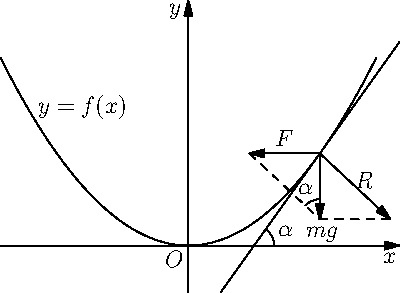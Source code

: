 size(200);
import graph;
import geometry;
real k=1/4;
real f(real x){return k*x^2;}
guide g=graph(f,-4,4);
draw(Label("$y=f(x)$",position=Relative(0.1),align=1.5E),g);
real x=2.8;
point P=(x,f(x));
pair T=(1,2k*x);
point J=intersectionpoint(line(P,P+T),line((0,0),(1,0)));
draw(line(J,P));
point A=P-1.5(1,0);
draw(Label("$F$",position=Relative(0.5)),P--A,Arrow());
point C=P-1.4(0,1);
draw(P--C,Arrow());

point B=P+C-A;
draw(Label("$R$",position=Relative(0.4),align=E),P--B,Arrow());
draw(A--C--B,dashed);
markangle("$\alpha$",P,C,A,radius=10);
markangle("$\alpha$",J+(1,0),J,P,radius=10);
label("$mg$",C,S+0.1E);
label("$$");
label("$O$",(0,0),SW);
ylimits(-1,f(4)+1);
axes("$x$","$y$",Arrow());

